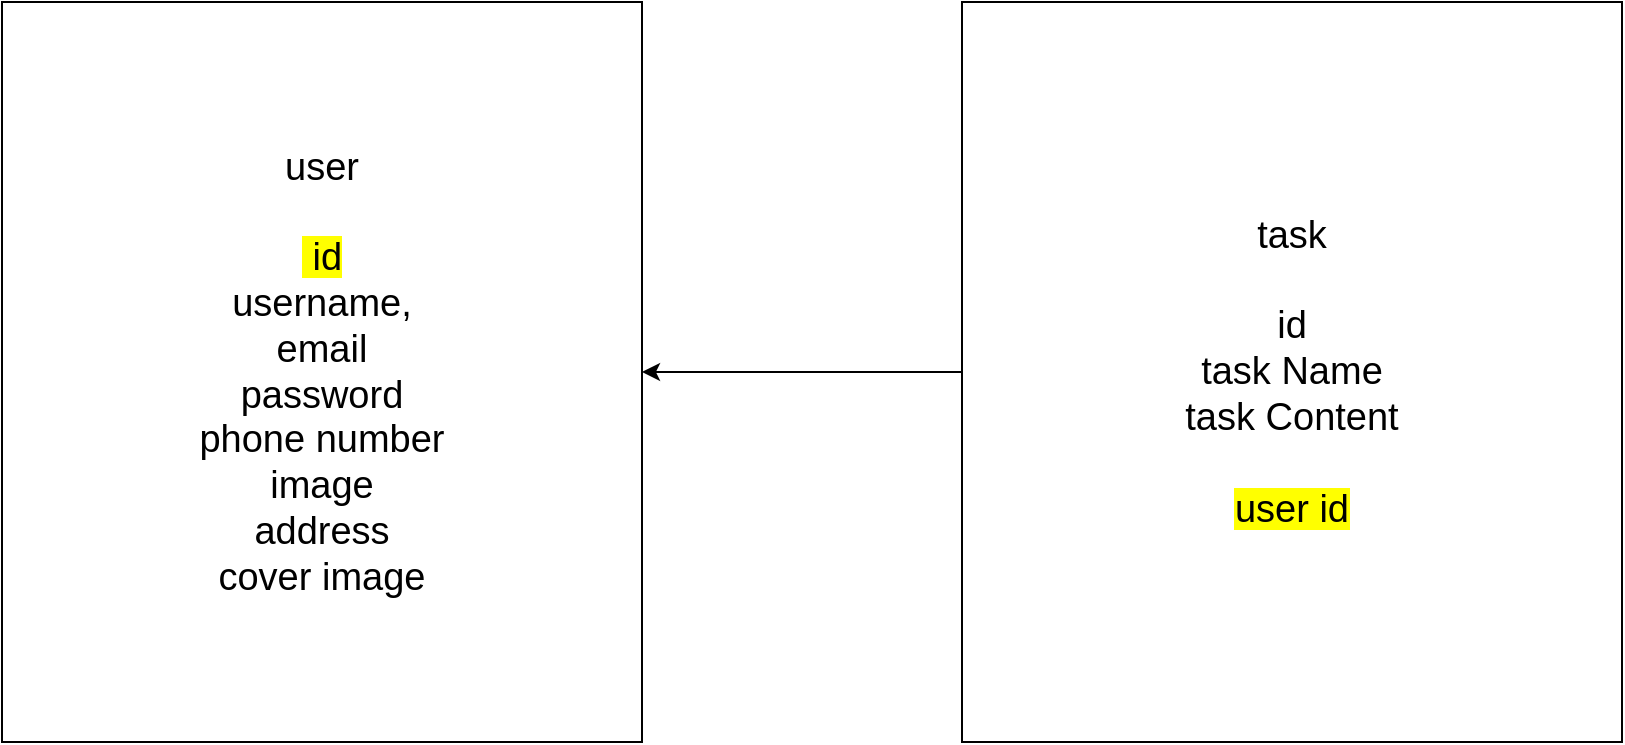 <mxfile version="14.5.1" type="github">
  <diagram id="SD66XRnO4P2V5FME4sg-" name="Page-1">
    <mxGraphModel dx="946" dy="508" grid="1" gridSize="10" guides="1" tooltips="1" connect="1" arrows="1" fold="1" page="1" pageScale="1" pageWidth="850" pageHeight="1100" math="0" shadow="0">
      <root>
        <mxCell id="0" />
        <mxCell id="1" parent="0" />
        <mxCell id="Q3YmzB38YK5wPP6v0SH5-7" style="edgeStyle=orthogonalEdgeStyle;rounded=0;orthogonalLoop=1;jettySize=auto;html=1;entryX=1;entryY=0.5;entryDx=0;entryDy=0;" edge="1" parent="1" source="Q3YmzB38YK5wPP6v0SH5-1" target="Q3YmzB38YK5wPP6v0SH5-2">
          <mxGeometry relative="1" as="geometry" />
        </mxCell>
        <mxCell id="Q3YmzB38YK5wPP6v0SH5-1" value="&lt;font style=&quot;font-size: 19px&quot;&gt;task&lt;br&gt;&lt;br&gt;id&lt;br&gt;task Name&lt;br&gt;task Content&lt;br&gt;&lt;br&gt;&lt;span style=&quot;background-color: rgb(255 , 255 , 0)&quot;&gt;user id&lt;/span&gt;&lt;/font&gt;" style="rounded=0;whiteSpace=wrap;html=1;" vertex="1" parent="1">
          <mxGeometry x="480" y="30" width="330" height="370" as="geometry" />
        </mxCell>
        <mxCell id="Q3YmzB38YK5wPP6v0SH5-2" value="&lt;font style=&quot;font-size: 19px&quot;&gt;user&lt;br&gt;&lt;br&gt;&lt;span style=&quot;background-color: rgb(255 , 255 , 0)&quot;&gt;&amp;nbsp;id&lt;/span&gt;&lt;br&gt;username,&lt;br&gt;email&lt;br&gt;password&lt;br&gt;phone number&lt;br&gt;image&lt;br&gt;address&lt;br&gt;cover image&lt;/font&gt;" style="rounded=0;whiteSpace=wrap;html=1;" vertex="1" parent="1">
          <mxGeometry y="30" width="320" height="370" as="geometry" />
        </mxCell>
      </root>
    </mxGraphModel>
  </diagram>
</mxfile>

